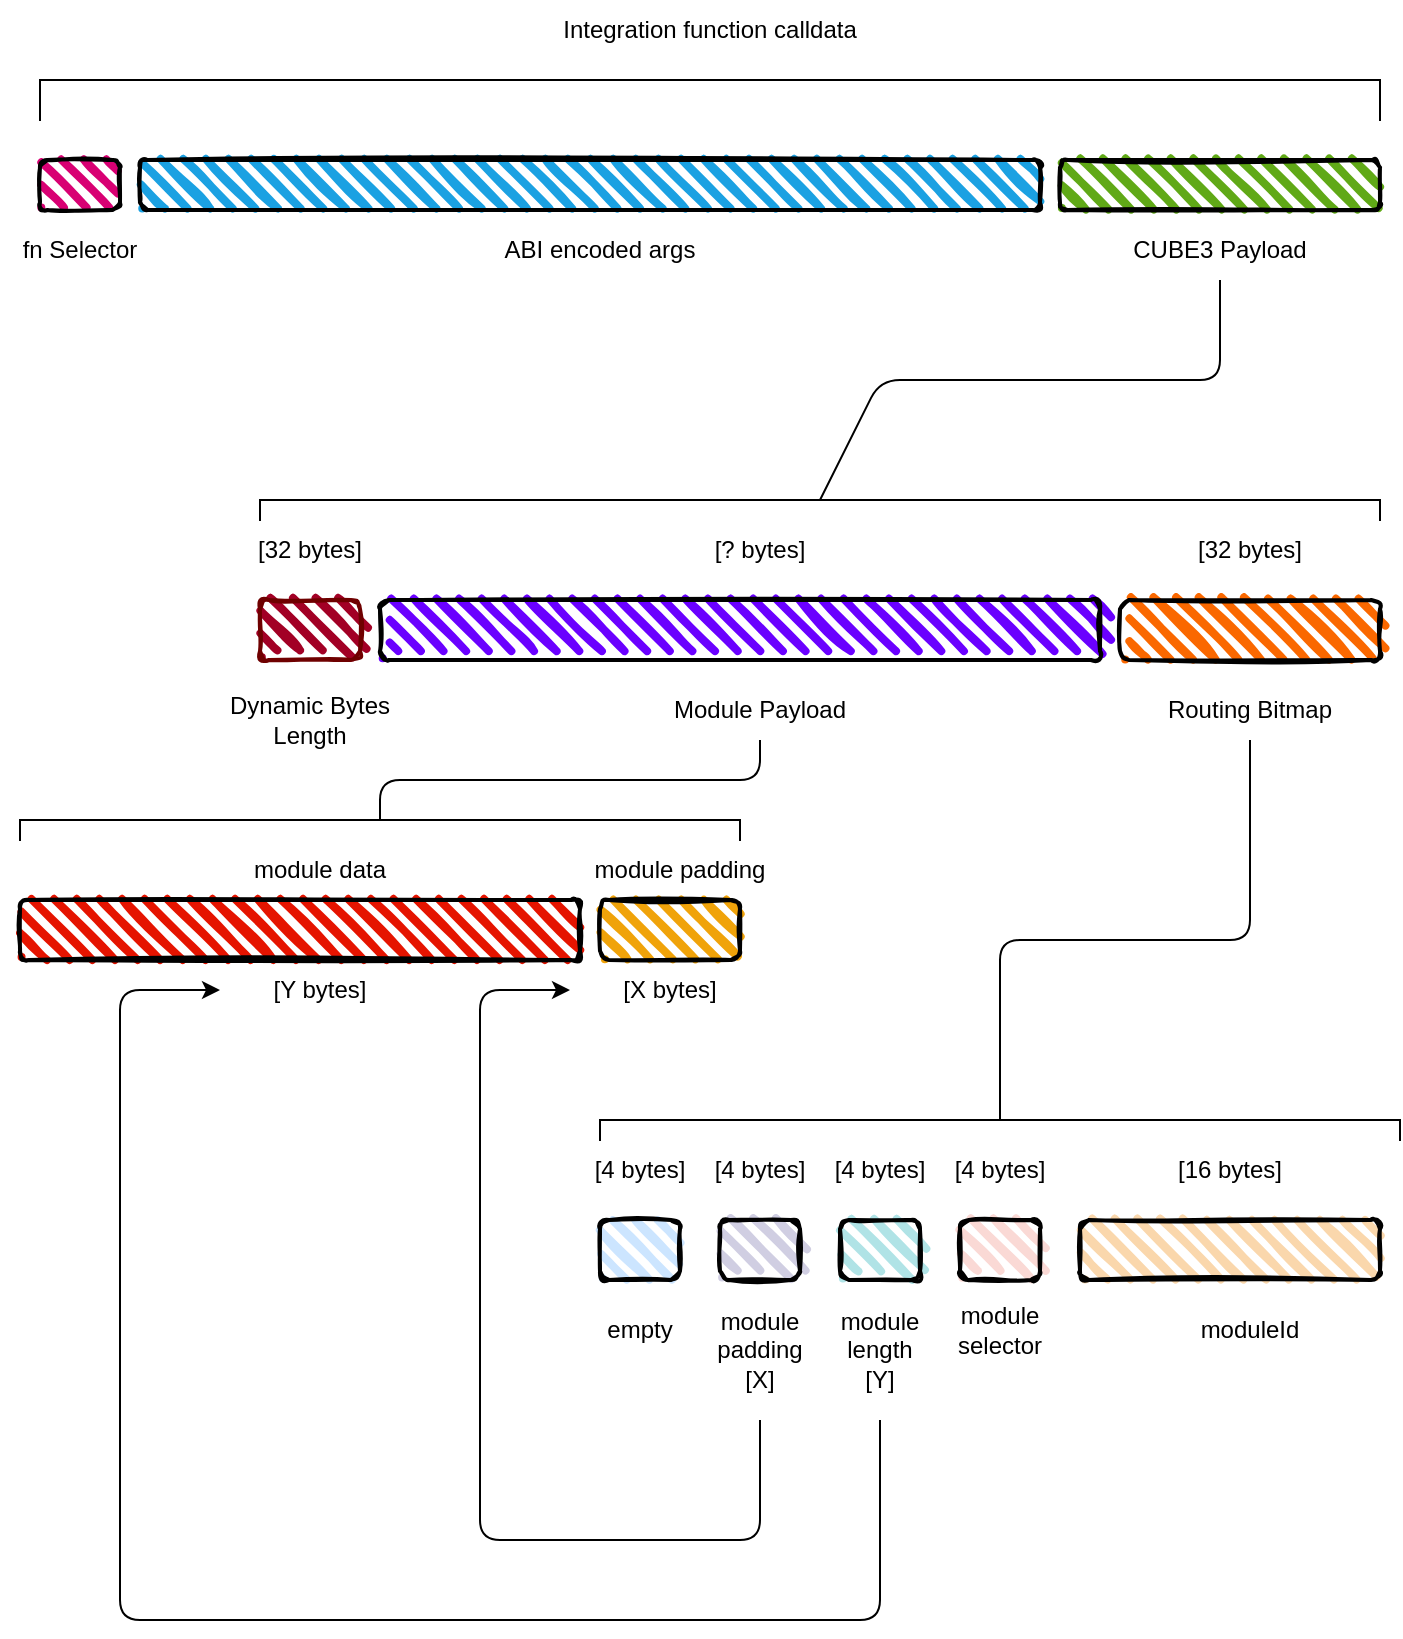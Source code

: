 <mxfile>
    <diagram id="aLtOHtljQxS2jJvr5O-8" name="Page-1">
        <mxGraphModel dx="1179" dy="819" grid="1" gridSize="10" guides="1" tooltips="1" connect="1" arrows="1" fold="1" page="1" pageScale="1" pageWidth="850" pageHeight="1100" background="#FFFFFF" math="0" shadow="0">
            <root>
                <mxCell id="0"/>
                <mxCell id="1" parent="0"/>
                <mxCell id="2" value="" style="rounded=1;whiteSpace=wrap;html=1;strokeWidth=2;fillWeight=4;hachureGap=8;hachureAngle=45;fillColor=#1ba1e2;sketch=1;fontColor=#000000;strokeColor=#000000;" parent="1" vertex="1">
                    <mxGeometry x="90" y="270" width="450" height="25" as="geometry"/>
                </mxCell>
                <mxCell id="3" value="" style="rounded=1;whiteSpace=wrap;html=1;strokeWidth=2;fillWeight=4;hachureGap=8;hachureAngle=45;fillColor=#60a917;sketch=1;fontColor=#000000;strokeColor=#000000;" parent="1" vertex="1">
                    <mxGeometry x="550" y="270" width="160" height="25" as="geometry"/>
                </mxCell>
                <mxCell id="5" value="" style="shape=partialRectangle;whiteSpace=wrap;html=1;bottom=1;right=1;left=1;top=0;fillColor=none;routingCenterX=-0.5;rotation=-180;fontColor=#000000;strokeColor=#000000;" vertex="1" parent="1">
                    <mxGeometry x="40" y="230" width="670" height="20" as="geometry"/>
                </mxCell>
                <mxCell id="6" value="Integration function calldata" style="text;html=1;strokeColor=none;fillColor=none;align=center;verticalAlign=middle;whiteSpace=wrap;rounded=0;fontColor=#000000;" vertex="1" parent="1">
                    <mxGeometry x="275" y="190" width="200" height="30" as="geometry"/>
                </mxCell>
                <mxCell id="7" value="" style="rounded=1;whiteSpace=wrap;html=1;strokeWidth=2;fillWeight=4;hachureGap=8;hachureAngle=45;fillColor=#d80073;sketch=1;fontColor=#000000;strokeColor=#000000;" vertex="1" parent="1">
                    <mxGeometry x="40" y="270" width="40" height="25" as="geometry"/>
                </mxCell>
                <mxCell id="8" value="fn Selector" style="text;html=1;strokeColor=none;fillColor=none;align=center;verticalAlign=middle;whiteSpace=wrap;rounded=0;fontColor=#000000;" vertex="1" parent="1">
                    <mxGeometry x="20" y="300" width="80" height="30" as="geometry"/>
                </mxCell>
                <mxCell id="9" value="ABI encoded args" style="text;html=1;strokeColor=none;fillColor=none;align=center;verticalAlign=middle;whiteSpace=wrap;rounded=0;fontColor=#000000;" vertex="1" parent="1">
                    <mxGeometry x="270" y="300" width="100" height="30" as="geometry"/>
                </mxCell>
                <mxCell id="10" value="CUBE3 Payload" style="text;html=1;strokeColor=none;fillColor=none;align=center;verticalAlign=middle;whiteSpace=wrap;rounded=0;fontColor=#000000;" vertex="1" parent="1">
                    <mxGeometry x="580" y="300" width="100" height="30" as="geometry"/>
                </mxCell>
                <mxCell id="11" value="" style="rounded=1;whiteSpace=wrap;html=1;strokeWidth=2;fillWeight=4;hachureGap=8;hachureAngle=45;fillColor=#6a00ff;sketch=1;fontColor=#000000;strokeColor=#000000;" vertex="1" parent="1">
                    <mxGeometry x="210" y="490" width="360" height="30" as="geometry"/>
                </mxCell>
                <mxCell id="12" value="" style="rounded=1;whiteSpace=wrap;html=1;strokeWidth=2;fillWeight=4;hachureGap=8;hachureAngle=45;fillColor=#fa6800;sketch=1;fontColor=#000000;strokeColor=#000000;" vertex="1" parent="1">
                    <mxGeometry x="580" y="490" width="130" height="30" as="geometry"/>
                </mxCell>
                <mxCell id="15" value="Module Payload" style="text;html=1;strokeColor=none;fillColor=none;align=center;verticalAlign=middle;whiteSpace=wrap;rounded=0;fontColor=#000000;" vertex="1" parent="1">
                    <mxGeometry x="350" y="530" width="100" height="30" as="geometry"/>
                </mxCell>
                <mxCell id="16" value="Routing Bitmap" style="text;html=1;strokeColor=none;fillColor=none;align=center;verticalAlign=middle;whiteSpace=wrap;rounded=0;fontColor=#000000;" vertex="1" parent="1">
                    <mxGeometry x="595" y="530" width="100" height="30" as="geometry"/>
                </mxCell>
                <mxCell id="19" value="" style="rounded=1;whiteSpace=wrap;html=1;strokeWidth=2;fillWeight=4;hachureGap=8;hachureAngle=45;fillColor=#fad7ac;sketch=1;strokeColor=#000000;fontColor=#000000;" vertex="1" parent="1">
                    <mxGeometry x="560" y="800" width="150" height="30" as="geometry"/>
                </mxCell>
                <mxCell id="20" value="" style="rounded=1;whiteSpace=wrap;html=1;strokeWidth=2;fillWeight=4;hachureGap=8;hachureAngle=45;fillColor=#fad9d5;sketch=1;strokeColor=#000000;fontColor=#000000;" vertex="1" parent="1">
                    <mxGeometry x="500" y="800" width="40" height="30" as="geometry"/>
                </mxCell>
                <mxCell id="21" value="" style="rounded=1;whiteSpace=wrap;html=1;strokeWidth=2;fillWeight=4;hachureGap=8;hachureAngle=45;fillColor=#b0e3e6;sketch=1;strokeColor=#000000;fontColor=#000000;" vertex="1" parent="1">
                    <mxGeometry x="440" y="800" width="40" height="30" as="geometry"/>
                </mxCell>
                <mxCell id="22" value="" style="rounded=1;whiteSpace=wrap;html=1;strokeWidth=2;fillWeight=4;hachureGap=8;hachureAngle=45;fillColor=#d0cee2;sketch=1;strokeColor=#000000;fontColor=#000000;" vertex="1" parent="1">
                    <mxGeometry x="380" y="800" width="40" height="30" as="geometry"/>
                </mxCell>
                <mxCell id="23" value="" style="rounded=1;whiteSpace=wrap;html=1;strokeWidth=2;fillWeight=4;hachureGap=8;hachureAngle=45;fillColor=#cce5ff;sketch=1;strokeColor=#000000;fontColor=#000000;" vertex="1" parent="1">
                    <mxGeometry x="320" y="800" width="40" height="30" as="geometry"/>
                </mxCell>
                <mxCell id="24" value="moduleId" style="text;html=1;strokeColor=none;fillColor=none;align=center;verticalAlign=middle;whiteSpace=wrap;rounded=0;fontColor=#000000;" vertex="1" parent="1">
                    <mxGeometry x="595" y="840" width="100" height="30" as="geometry"/>
                </mxCell>
                <mxCell id="25" value="module&lt;br&gt;selector" style="text;html=1;strokeColor=none;fillColor=none;align=center;verticalAlign=middle;whiteSpace=wrap;rounded=0;fontColor=#000000;" vertex="1" parent="1">
                    <mxGeometry x="470" y="840" width="100" height="30" as="geometry"/>
                </mxCell>
                <mxCell id="26" value="[16 bytes]" style="text;html=1;strokeColor=none;fillColor=none;align=center;verticalAlign=middle;whiteSpace=wrap;rounded=0;fontColor=#000000;" vertex="1" parent="1">
                    <mxGeometry x="585" y="760" width="100" height="30" as="geometry"/>
                </mxCell>
                <mxCell id="27" value="[32 bytes]" style="text;html=1;strokeColor=none;fillColor=none;align=center;verticalAlign=middle;whiteSpace=wrap;rounded=0;fontColor=#000000;" vertex="1" parent="1">
                    <mxGeometry x="595" y="450" width="100" height="30" as="geometry"/>
                </mxCell>
                <mxCell id="28" value="[4 bytes]" style="text;html=1;strokeColor=none;fillColor=none;align=center;verticalAlign=middle;whiteSpace=wrap;rounded=0;fontColor=#000000;" vertex="1" parent="1">
                    <mxGeometry x="470" y="760" width="100" height="30" as="geometry"/>
                </mxCell>
                <mxCell id="29" value="[4 bytes]" style="text;html=1;strokeColor=none;fillColor=none;align=center;verticalAlign=middle;whiteSpace=wrap;rounded=0;fontColor=#000000;" vertex="1" parent="1">
                    <mxGeometry x="410" y="760" width="100" height="30" as="geometry"/>
                </mxCell>
                <mxCell id="30" value="[4 bytes]" style="text;html=1;strokeColor=none;fillColor=none;align=center;verticalAlign=middle;whiteSpace=wrap;rounded=0;fontColor=#000000;" vertex="1" parent="1">
                    <mxGeometry x="290" y="760" width="100" height="30" as="geometry"/>
                </mxCell>
                <mxCell id="32" value="[4 bytes]" style="text;html=1;strokeColor=none;fillColor=none;align=center;verticalAlign=middle;whiteSpace=wrap;rounded=0;fontColor=#000000;" vertex="1" parent="1">
                    <mxGeometry x="350" y="760" width="100" height="30" as="geometry"/>
                </mxCell>
                <mxCell id="33" value="module&lt;br&gt;length&lt;br&gt;[Y]" style="text;html=1;strokeColor=none;fillColor=none;align=center;verticalAlign=middle;whiteSpace=wrap;rounded=0;fontColor=#000000;" vertex="1" parent="1">
                    <mxGeometry x="410" y="850" width="100" height="30" as="geometry"/>
                </mxCell>
                <mxCell id="34" value="module&lt;br&gt;padding&lt;br&gt;[X]" style="text;html=1;strokeColor=none;fillColor=none;align=center;verticalAlign=middle;whiteSpace=wrap;rounded=0;fontColor=#000000;" vertex="1" parent="1">
                    <mxGeometry x="350" y="850" width="100" height="30" as="geometry"/>
                </mxCell>
                <mxCell id="36" value="" style="rounded=1;whiteSpace=wrap;html=1;strokeWidth=2;fillWeight=4;hachureGap=8;hachureAngle=45;fillColor=#f0a30a;sketch=1;fontColor=#000000;strokeColor=#000000;" vertex="1" parent="1">
                    <mxGeometry x="320" y="640" width="70" height="30" as="geometry"/>
                </mxCell>
                <mxCell id="37" value="" style="rounded=1;whiteSpace=wrap;html=1;strokeWidth=2;fillWeight=4;hachureGap=8;hachureAngle=45;fillColor=#e51400;sketch=1;fontColor=#000000;strokeColor=#000000;" vertex="1" parent="1">
                    <mxGeometry x="30" y="640" width="280" height="30" as="geometry"/>
                </mxCell>
                <mxCell id="38" value="" style="shape=partialRectangle;whiteSpace=wrap;html=1;bottom=1;right=1;left=1;top=0;fillColor=none;routingCenterX=-0.5;rotation=-180;fontColor=#000000;strokeColor=#000000;" vertex="1" parent="1">
                    <mxGeometry x="150" y="440" width="560" height="10" as="geometry"/>
                </mxCell>
                <mxCell id="40" value="" style="endArrow=none;html=1;entryX=0.5;entryY=1;entryDx=0;entryDy=0;exitX=0.5;exitY=1;exitDx=0;exitDy=0;fontColor=#000000;strokeColor=#000000;" edge="1" parent="1" source="10" target="38">
                    <mxGeometry width="50" height="50" relative="1" as="geometry">
                        <mxPoint x="410" y="620" as="sourcePoint"/>
                        <mxPoint x="460" y="570" as="targetPoint"/>
                        <Array as="points">
                            <mxPoint x="630" y="380"/>
                            <mxPoint x="460" y="380"/>
                        </Array>
                    </mxGeometry>
                </mxCell>
                <mxCell id="41" value="" style="shape=partialRectangle;whiteSpace=wrap;html=1;bottom=1;right=1;left=1;top=0;fillColor=none;routingCenterX=-0.5;rotation=-180;fontColor=#000000;strokeColor=#000000;" vertex="1" parent="1">
                    <mxGeometry x="30" y="600" width="360" height="10" as="geometry"/>
                </mxCell>
                <mxCell id="42" value="" style="shape=partialRectangle;whiteSpace=wrap;html=1;bottom=1;right=1;left=1;top=0;fillColor=none;routingCenterX=-0.5;rotation=-180;fontColor=#000000;strokeColor=#000000;" vertex="1" parent="1">
                    <mxGeometry x="320" y="750" width="400" height="10" as="geometry"/>
                </mxCell>
                <mxCell id="43" value="" style="endArrow=none;html=1;entryX=0.5;entryY=1;entryDx=0;entryDy=0;exitX=0.5;exitY=1;exitDx=0;exitDy=0;fontColor=#000000;strokeColor=#000000;" edge="1" parent="1" source="15" target="41">
                    <mxGeometry width="50" height="50" relative="1" as="geometry">
                        <mxPoint x="340" y="720" as="sourcePoint"/>
                        <mxPoint x="390" y="670" as="targetPoint"/>
                        <Array as="points">
                            <mxPoint x="400" y="580"/>
                            <mxPoint x="210" y="580"/>
                        </Array>
                    </mxGeometry>
                </mxCell>
                <mxCell id="44" value="" style="endArrow=none;html=1;entryX=0.5;entryY=1;entryDx=0;entryDy=0;exitX=0.5;exitY=1;exitDx=0;exitDy=0;fontColor=#000000;strokeColor=#000000;" edge="1" parent="1" source="16" target="42">
                    <mxGeometry width="50" height="50" relative="1" as="geometry">
                        <mxPoint x="340" y="720" as="sourcePoint"/>
                        <mxPoint x="390" y="670" as="targetPoint"/>
                        <Array as="points">
                            <mxPoint x="645" y="660"/>
                            <mxPoint x="520" y="660"/>
                        </Array>
                    </mxGeometry>
                </mxCell>
                <mxCell id="45" value="[Y bytes]" style="text;html=1;strokeColor=none;fillColor=none;align=center;verticalAlign=middle;whiteSpace=wrap;rounded=0;fontColor=#000000;" vertex="1" parent="1">
                    <mxGeometry x="130" y="670" width="100" height="30" as="geometry"/>
                </mxCell>
                <mxCell id="46" value="[X bytes]" style="text;html=1;strokeColor=none;fillColor=none;align=center;verticalAlign=middle;whiteSpace=wrap;rounded=0;fontColor=#000000;" vertex="1" parent="1">
                    <mxGeometry x="305" y="670" width="100" height="30" as="geometry"/>
                </mxCell>
                <mxCell id="47" value="[? bytes]" style="text;html=1;strokeColor=none;fillColor=none;align=center;verticalAlign=middle;whiteSpace=wrap;rounded=0;fontColor=#000000;" vertex="1" parent="1">
                    <mxGeometry x="350" y="450" width="100" height="30" as="geometry"/>
                </mxCell>
                <mxCell id="48" value="empty" style="text;html=1;strokeColor=none;fillColor=none;align=center;verticalAlign=middle;whiteSpace=wrap;rounded=0;fontColor=#000000;" vertex="1" parent="1">
                    <mxGeometry x="290" y="840" width="100" height="30" as="geometry"/>
                </mxCell>
                <mxCell id="52" value="module padding" style="text;html=1;strokeColor=none;fillColor=none;align=center;verticalAlign=middle;whiteSpace=wrap;rounded=0;fontColor=#000000;" vertex="1" parent="1">
                    <mxGeometry x="310" y="610" width="100" height="30" as="geometry"/>
                </mxCell>
                <mxCell id="53" value="module data" style="text;html=1;strokeColor=none;fillColor=none;align=center;verticalAlign=middle;whiteSpace=wrap;rounded=0;fontColor=#000000;" vertex="1" parent="1">
                    <mxGeometry x="130" y="610" width="100" height="30" as="geometry"/>
                </mxCell>
                <mxCell id="56" value="" style="endArrow=classic;html=1;entryX=0;entryY=0.5;entryDx=0;entryDy=0;fontColor=#000000;strokeColor=#000000;" edge="1" parent="1" target="45">
                    <mxGeometry width="50" height="50" relative="1" as="geometry">
                        <mxPoint x="460" y="900" as="sourcePoint"/>
                        <mxPoint x="310" y="840" as="targetPoint"/>
                        <Array as="points">
                            <mxPoint x="460" y="1000"/>
                            <mxPoint x="80" y="1000"/>
                            <mxPoint x="80" y="685"/>
                        </Array>
                    </mxGeometry>
                </mxCell>
                <mxCell id="57" value="" style="endArrow=classic;html=1;entryX=0;entryY=0.5;entryDx=0;entryDy=0;fontColor=#000000;strokeColor=#000000;" edge="1" parent="1" target="46">
                    <mxGeometry width="50" height="50" relative="1" as="geometry">
                        <mxPoint x="400" y="900" as="sourcePoint"/>
                        <mxPoint x="310" y="840" as="targetPoint"/>
                        <Array as="points">
                            <mxPoint x="400" y="960"/>
                            <mxPoint x="260" y="960"/>
                            <mxPoint x="260" y="685"/>
                        </Array>
                    </mxGeometry>
                </mxCell>
                <mxCell id="58" value="" style="rounded=1;whiteSpace=wrap;html=1;strokeWidth=2;fillWeight=4;hachureGap=8;hachureAngle=45;fillColor=#a20025;sketch=1;fontColor=#ffffff;strokeColor=#6F0000;" vertex="1" parent="1">
                    <mxGeometry x="150" y="490" width="50" height="30" as="geometry"/>
                </mxCell>
                <mxCell id="59" value="Dynamic Bytes&lt;br&gt;Length" style="text;html=1;strokeColor=none;fillColor=none;align=center;verticalAlign=middle;whiteSpace=wrap;rounded=0;fontColor=#000000;" vertex="1" parent="1">
                    <mxGeometry x="125" y="535" width="100" height="30" as="geometry"/>
                </mxCell>
                <mxCell id="60" value="[32 bytes]" style="text;html=1;strokeColor=none;fillColor=none;align=center;verticalAlign=middle;whiteSpace=wrap;rounded=0;fontColor=#000000;" vertex="1" parent="1">
                    <mxGeometry x="125" y="450" width="100" height="30" as="geometry"/>
                </mxCell>
            </root>
        </mxGraphModel>
    </diagram>
</mxfile>